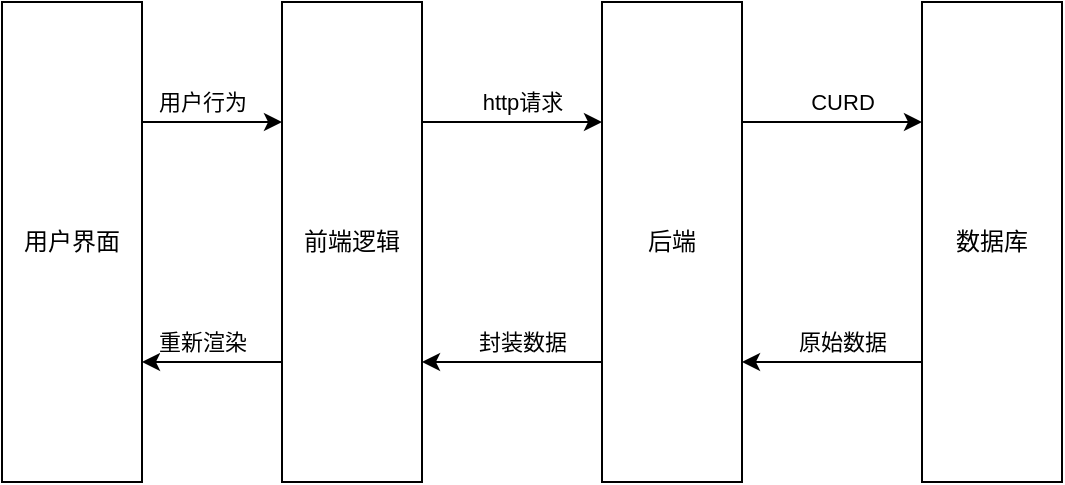 <mxfile>
    <diagram id="DsqHEoOWdBil7ugUFuXy" name="Page-1">
        <mxGraphModel dx="826" dy="312" grid="0" gridSize="10" guides="1" tooltips="1" connect="1" arrows="1" fold="1" page="1" pageScale="1" pageWidth="1600" pageHeight="1600" math="0" shadow="0">
            <root>
                <mxCell id="0"/>
                <mxCell id="1" parent="0"/>
                <mxCell id="7" value="" style="edgeStyle=none;html=1;exitX=1;exitY=0.25;exitDx=0;exitDy=0;entryX=0;entryY=0.25;entryDx=0;entryDy=0;" edge="1" parent="1" source="2" target="3">
                    <mxGeometry relative="1" as="geometry"/>
                </mxCell>
                <mxCell id="11" value="用户行为" style="edgeLabel;html=1;align=center;verticalAlign=middle;resizable=0;points=[];" vertex="1" connectable="0" parent="7">
                    <mxGeometry x="-0.297" relative="1" as="geometry">
                        <mxPoint x="5" y="-10" as="offset"/>
                    </mxGeometry>
                </mxCell>
                <mxCell id="2" value="用户界面" style="rounded=0;whiteSpace=wrap;html=1;" vertex="1" parent="1">
                    <mxGeometry x="260" y="80" width="70" height="240" as="geometry"/>
                </mxCell>
                <mxCell id="3" value="前端逻辑" style="whiteSpace=wrap;html=1;rounded=0;" vertex="1" parent="1">
                    <mxGeometry x="400" y="80" width="70" height="240" as="geometry"/>
                </mxCell>
                <mxCell id="5" value="后端" style="whiteSpace=wrap;html=1;rounded=0;" vertex="1" parent="1">
                    <mxGeometry x="560" y="80" width="70" height="240" as="geometry"/>
                </mxCell>
                <mxCell id="8" value="" style="edgeStyle=none;html=1;exitX=1;exitY=0.25;exitDx=0;exitDy=0;entryX=0;entryY=0.25;entryDx=0;entryDy=0;" edge="1" parent="1" source="3" target="5">
                    <mxGeometry relative="1" as="geometry">
                        <mxPoint x="670" y="180" as="sourcePoint"/>
                        <mxPoint x="760" y="180" as="targetPoint"/>
                    </mxGeometry>
                </mxCell>
                <mxCell id="12" value="http请求" style="edgeLabel;html=1;align=center;verticalAlign=middle;resizable=0;points=[];" vertex="1" connectable="0" parent="8">
                    <mxGeometry x="-0.173" relative="1" as="geometry">
                        <mxPoint x="13" y="-10" as="offset"/>
                    </mxGeometry>
                </mxCell>
                <mxCell id="9" value="" style="edgeStyle=none;html=1;exitX=0;exitY=0.75;exitDx=0;exitDy=0;entryX=1;entryY=0.75;entryDx=0;entryDy=0;" edge="1" parent="1" source="5" target="3">
                    <mxGeometry relative="1" as="geometry">
                        <mxPoint x="510" y="199.71" as="sourcePoint"/>
                        <mxPoint x="600" y="199.71" as="targetPoint"/>
                    </mxGeometry>
                </mxCell>
                <mxCell id="13" value="封装数据" style="edgeLabel;html=1;align=center;verticalAlign=middle;resizable=0;points=[];" vertex="1" connectable="0" parent="9">
                    <mxGeometry x="0.135" y="-1" relative="1" as="geometry">
                        <mxPoint x="11" y="-9" as="offset"/>
                    </mxGeometry>
                </mxCell>
                <mxCell id="10" value="" style="edgeStyle=none;html=1;exitX=0;exitY=0.75;exitDx=0;exitDy=0;entryX=1;entryY=0.75;entryDx=0;entryDy=0;" edge="1" parent="1" source="3" target="2">
                    <mxGeometry relative="1" as="geometry">
                        <mxPoint x="590" y="270" as="sourcePoint"/>
                        <mxPoint x="500" y="270" as="targetPoint"/>
                    </mxGeometry>
                </mxCell>
                <mxCell id="14" value="重新渲染" style="edgeLabel;html=1;align=center;verticalAlign=middle;resizable=0;points=[];" vertex="1" connectable="0" parent="10">
                    <mxGeometry x="0.231" y="-1" relative="1" as="geometry">
                        <mxPoint x="3" y="-9" as="offset"/>
                    </mxGeometry>
                </mxCell>
                <mxCell id="15" value="数据库" style="whiteSpace=wrap;html=1;rounded=0;" vertex="1" parent="1">
                    <mxGeometry x="720" y="80" width="70" height="240" as="geometry"/>
                </mxCell>
                <mxCell id="16" value="" style="edgeStyle=none;html=1;exitX=1;exitY=0.25;exitDx=0;exitDy=0;entryX=0;entryY=0.25;entryDx=0;entryDy=0;" edge="1" parent="1" source="5" target="15">
                    <mxGeometry relative="1" as="geometry">
                        <mxPoint x="640" y="150" as="sourcePoint"/>
                        <mxPoint x="690" y="170" as="targetPoint"/>
                    </mxGeometry>
                </mxCell>
                <mxCell id="17" value="CURD" style="edgeLabel;html=1;align=center;verticalAlign=middle;resizable=0;points=[];" vertex="1" connectable="0" parent="16">
                    <mxGeometry x="-0.173" relative="1" as="geometry">
                        <mxPoint x="13" y="-10" as="offset"/>
                    </mxGeometry>
                </mxCell>
                <mxCell id="18" value="" style="edgeStyle=none;html=1;exitX=0;exitY=0.75;exitDx=0;exitDy=0;entryX=1;entryY=0.75;entryDx=0;entryDy=0;" edge="1" parent="1" source="15" target="5">
                    <mxGeometry relative="1" as="geometry">
                        <mxPoint x="640" y="150" as="sourcePoint"/>
                        <mxPoint x="730" y="150" as="targetPoint"/>
                    </mxGeometry>
                </mxCell>
                <mxCell id="19" value="原始数据" style="edgeLabel;html=1;align=center;verticalAlign=middle;resizable=0;points=[];" vertex="1" connectable="0" parent="18">
                    <mxGeometry x="-0.173" relative="1" as="geometry">
                        <mxPoint x="-3" y="-10" as="offset"/>
                    </mxGeometry>
                </mxCell>
            </root>
        </mxGraphModel>
    </diagram>
</mxfile>